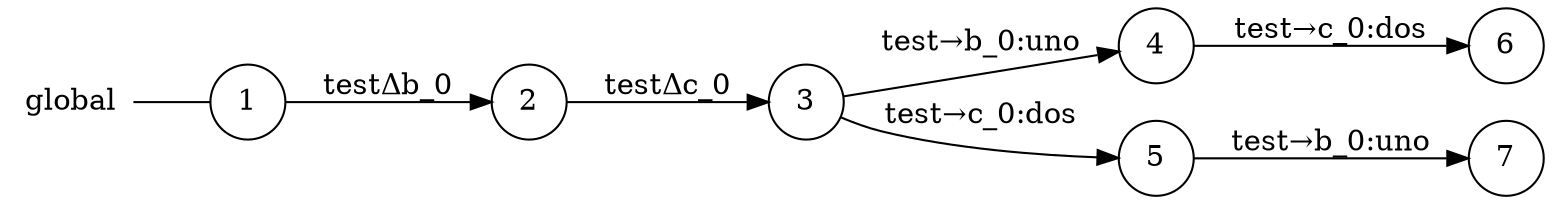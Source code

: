 digraph global {
	rankdir="LR";
	n_0 [label="global", shape="plaintext"];
	n_1 [id="3", shape=circle, label="3"];
	n_2 [id="6", shape=circle, label="6"];
	n_3 [id="4", shape=circle, label="4"];
	n_4 [id="5", shape=circle, label="5"];
	n_5 [id="2", shape=circle, label="2"];
	n_6 [id="7", shape=circle, label="7"];
	n_7 [id="1", shape=circle, label="1"];
	n_0 -> n_7 [arrowhead=none];

	n_5 -> n_1 [id="[$e|1]", label="testΔc_0"];
	n_3 -> n_2 [id="[$e|4]", label="test→c_0:dos"];
	n_1 -> n_4 [id="[$e|3]", label="test→c_0:dos"];
	n_4 -> n_6 [id="[$e|5]", label="test→b_0:uno"];
	n_7 -> n_5 [id="[$e|0]", label="testΔb_0"];
	n_1 -> n_3 [id="[$e|2]", label="test→b_0:uno"];
}
